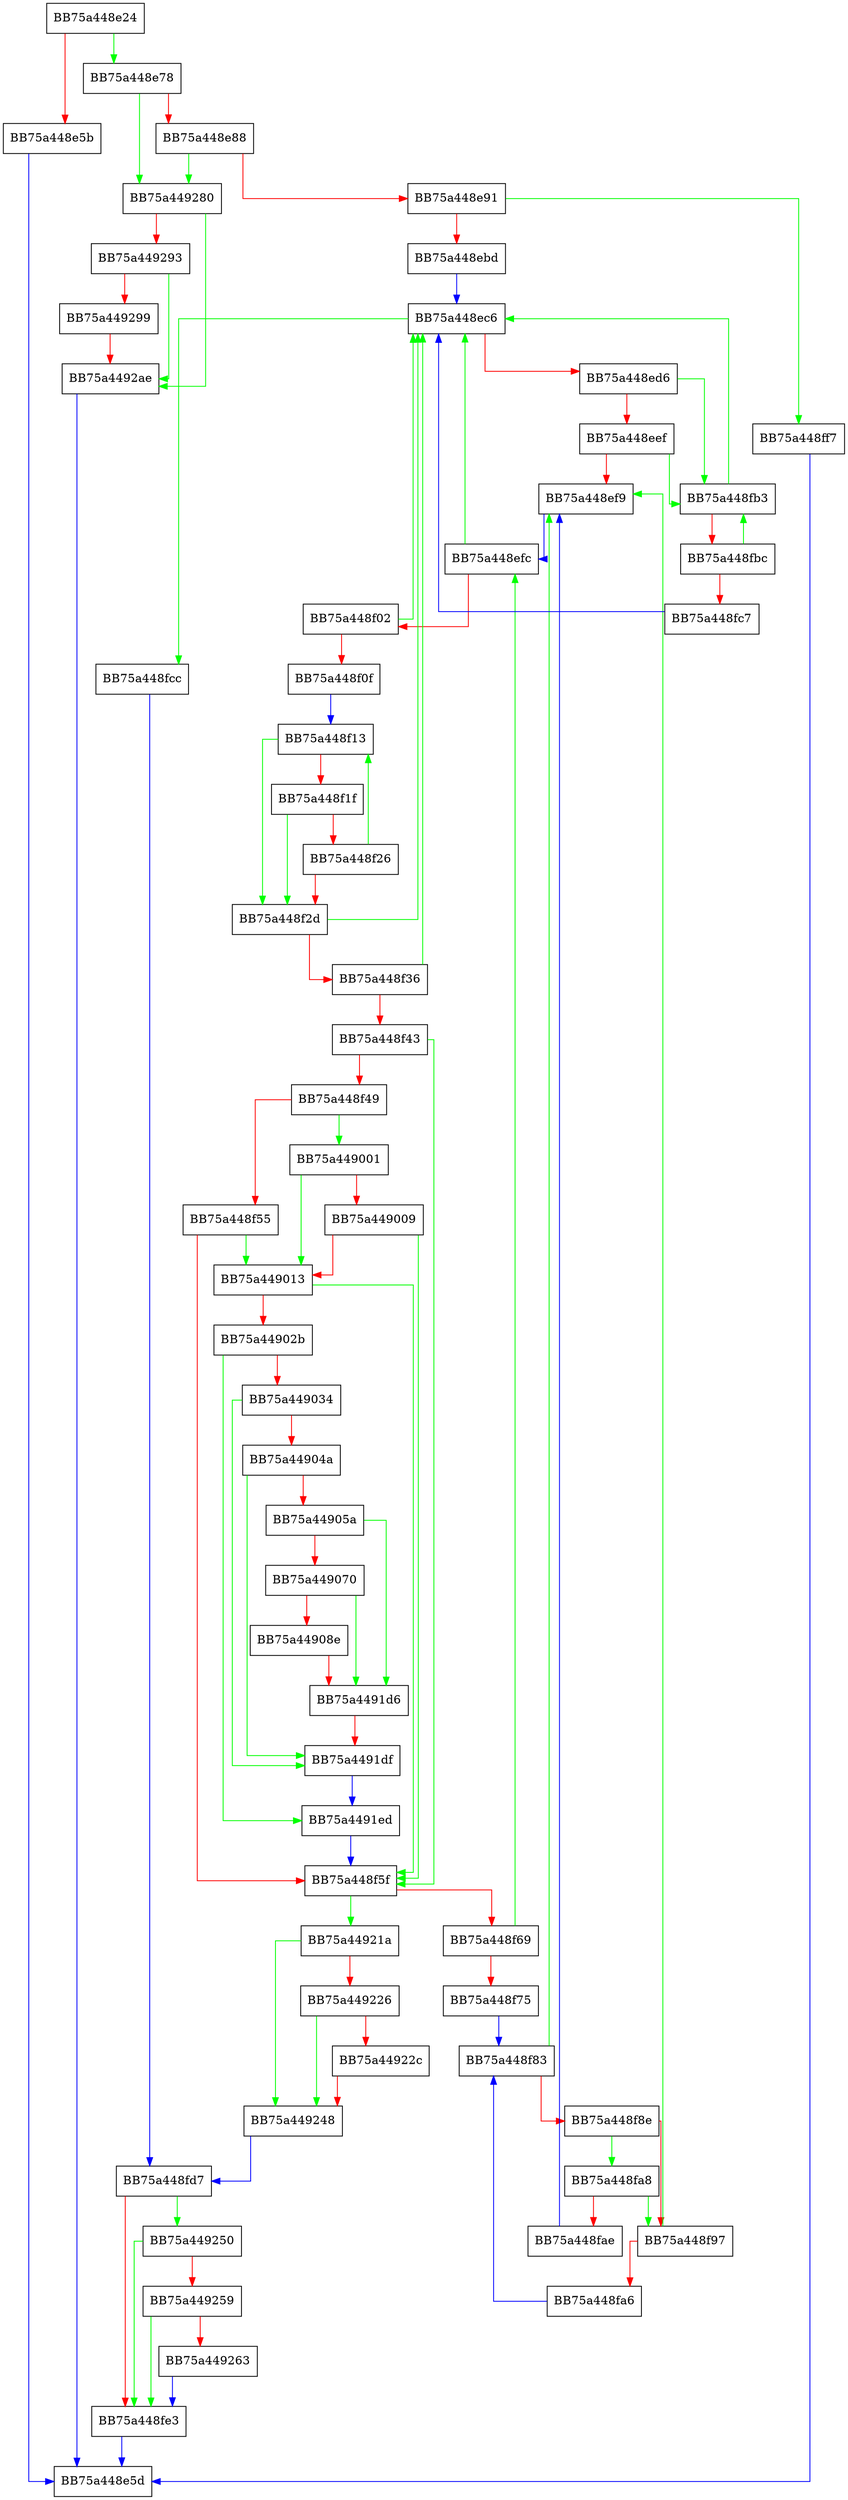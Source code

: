 digraph sysclean {
  node [shape="box"];
  graph [splines=ortho];
  BB75a448e24 -> BB75a448e78 [color="green"];
  BB75a448e24 -> BB75a448e5b [color="red"];
  BB75a448e5b -> BB75a448e5d [color="blue"];
  BB75a448e78 -> BB75a449280 [color="green"];
  BB75a448e78 -> BB75a448e88 [color="red"];
  BB75a448e88 -> BB75a449280 [color="green"];
  BB75a448e88 -> BB75a448e91 [color="red"];
  BB75a448e91 -> BB75a448ff7 [color="green"];
  BB75a448e91 -> BB75a448ebd [color="red"];
  BB75a448ebd -> BB75a448ec6 [color="blue"];
  BB75a448ec6 -> BB75a448fcc [color="green"];
  BB75a448ec6 -> BB75a448ed6 [color="red"];
  BB75a448ed6 -> BB75a448fb3 [color="green"];
  BB75a448ed6 -> BB75a448eef [color="red"];
  BB75a448eef -> BB75a448fb3 [color="green"];
  BB75a448eef -> BB75a448ef9 [color="red"];
  BB75a448ef9 -> BB75a448efc [color="blue"];
  BB75a448efc -> BB75a448ec6 [color="green"];
  BB75a448efc -> BB75a448f02 [color="red"];
  BB75a448f02 -> BB75a448ec6 [color="green"];
  BB75a448f02 -> BB75a448f0f [color="red"];
  BB75a448f0f -> BB75a448f13 [color="blue"];
  BB75a448f13 -> BB75a448f2d [color="green"];
  BB75a448f13 -> BB75a448f1f [color="red"];
  BB75a448f1f -> BB75a448f2d [color="green"];
  BB75a448f1f -> BB75a448f26 [color="red"];
  BB75a448f26 -> BB75a448f13 [color="green"];
  BB75a448f26 -> BB75a448f2d [color="red"];
  BB75a448f2d -> BB75a448ec6 [color="green"];
  BB75a448f2d -> BB75a448f36 [color="red"];
  BB75a448f36 -> BB75a448ec6 [color="green"];
  BB75a448f36 -> BB75a448f43 [color="red"];
  BB75a448f43 -> BB75a448f5f [color="green"];
  BB75a448f43 -> BB75a448f49 [color="red"];
  BB75a448f49 -> BB75a449001 [color="green"];
  BB75a448f49 -> BB75a448f55 [color="red"];
  BB75a448f55 -> BB75a449013 [color="green"];
  BB75a448f55 -> BB75a448f5f [color="red"];
  BB75a448f5f -> BB75a44921a [color="green"];
  BB75a448f5f -> BB75a448f69 [color="red"];
  BB75a448f69 -> BB75a448efc [color="green"];
  BB75a448f69 -> BB75a448f75 [color="red"];
  BB75a448f75 -> BB75a448f83 [color="blue"];
  BB75a448f83 -> BB75a448ef9 [color="green"];
  BB75a448f83 -> BB75a448f8e [color="red"];
  BB75a448f8e -> BB75a448fa8 [color="green"];
  BB75a448f8e -> BB75a448f97 [color="red"];
  BB75a448f97 -> BB75a448ef9 [color="green"];
  BB75a448f97 -> BB75a448fa6 [color="red"];
  BB75a448fa6 -> BB75a448f83 [color="blue"];
  BB75a448fa8 -> BB75a448f97 [color="green"];
  BB75a448fa8 -> BB75a448fae [color="red"];
  BB75a448fae -> BB75a448ef9 [color="blue"];
  BB75a448fb3 -> BB75a448ec6 [color="green"];
  BB75a448fb3 -> BB75a448fbc [color="red"];
  BB75a448fbc -> BB75a448fb3 [color="green"];
  BB75a448fbc -> BB75a448fc7 [color="red"];
  BB75a448fc7 -> BB75a448ec6 [color="blue"];
  BB75a448fcc -> BB75a448fd7 [color="blue"];
  BB75a448fd7 -> BB75a449250 [color="green"];
  BB75a448fd7 -> BB75a448fe3 [color="red"];
  BB75a448fe3 -> BB75a448e5d [color="blue"];
  BB75a448ff7 -> BB75a448e5d [color="blue"];
  BB75a449001 -> BB75a449013 [color="green"];
  BB75a449001 -> BB75a449009 [color="red"];
  BB75a449009 -> BB75a448f5f [color="green"];
  BB75a449009 -> BB75a449013 [color="red"];
  BB75a449013 -> BB75a448f5f [color="green"];
  BB75a449013 -> BB75a44902b [color="red"];
  BB75a44902b -> BB75a4491ed [color="green"];
  BB75a44902b -> BB75a449034 [color="red"];
  BB75a449034 -> BB75a4491df [color="green"];
  BB75a449034 -> BB75a44904a [color="red"];
  BB75a44904a -> BB75a4491df [color="green"];
  BB75a44904a -> BB75a44905a [color="red"];
  BB75a44905a -> BB75a4491d6 [color="green"];
  BB75a44905a -> BB75a449070 [color="red"];
  BB75a449070 -> BB75a4491d6 [color="green"];
  BB75a449070 -> BB75a44908e [color="red"];
  BB75a44908e -> BB75a4491d6 [color="red"];
  BB75a4491d6 -> BB75a4491df [color="red"];
  BB75a4491df -> BB75a4491ed [color="blue"];
  BB75a4491ed -> BB75a448f5f [color="blue"];
  BB75a44921a -> BB75a449248 [color="green"];
  BB75a44921a -> BB75a449226 [color="red"];
  BB75a449226 -> BB75a449248 [color="green"];
  BB75a449226 -> BB75a44922c [color="red"];
  BB75a44922c -> BB75a449248 [color="red"];
  BB75a449248 -> BB75a448fd7 [color="blue"];
  BB75a449250 -> BB75a448fe3 [color="green"];
  BB75a449250 -> BB75a449259 [color="red"];
  BB75a449259 -> BB75a448fe3 [color="green"];
  BB75a449259 -> BB75a449263 [color="red"];
  BB75a449263 -> BB75a448fe3 [color="blue"];
  BB75a449280 -> BB75a4492ae [color="green"];
  BB75a449280 -> BB75a449293 [color="red"];
  BB75a449293 -> BB75a4492ae [color="green"];
  BB75a449293 -> BB75a449299 [color="red"];
  BB75a449299 -> BB75a4492ae [color="red"];
  BB75a4492ae -> BB75a448e5d [color="blue"];
}